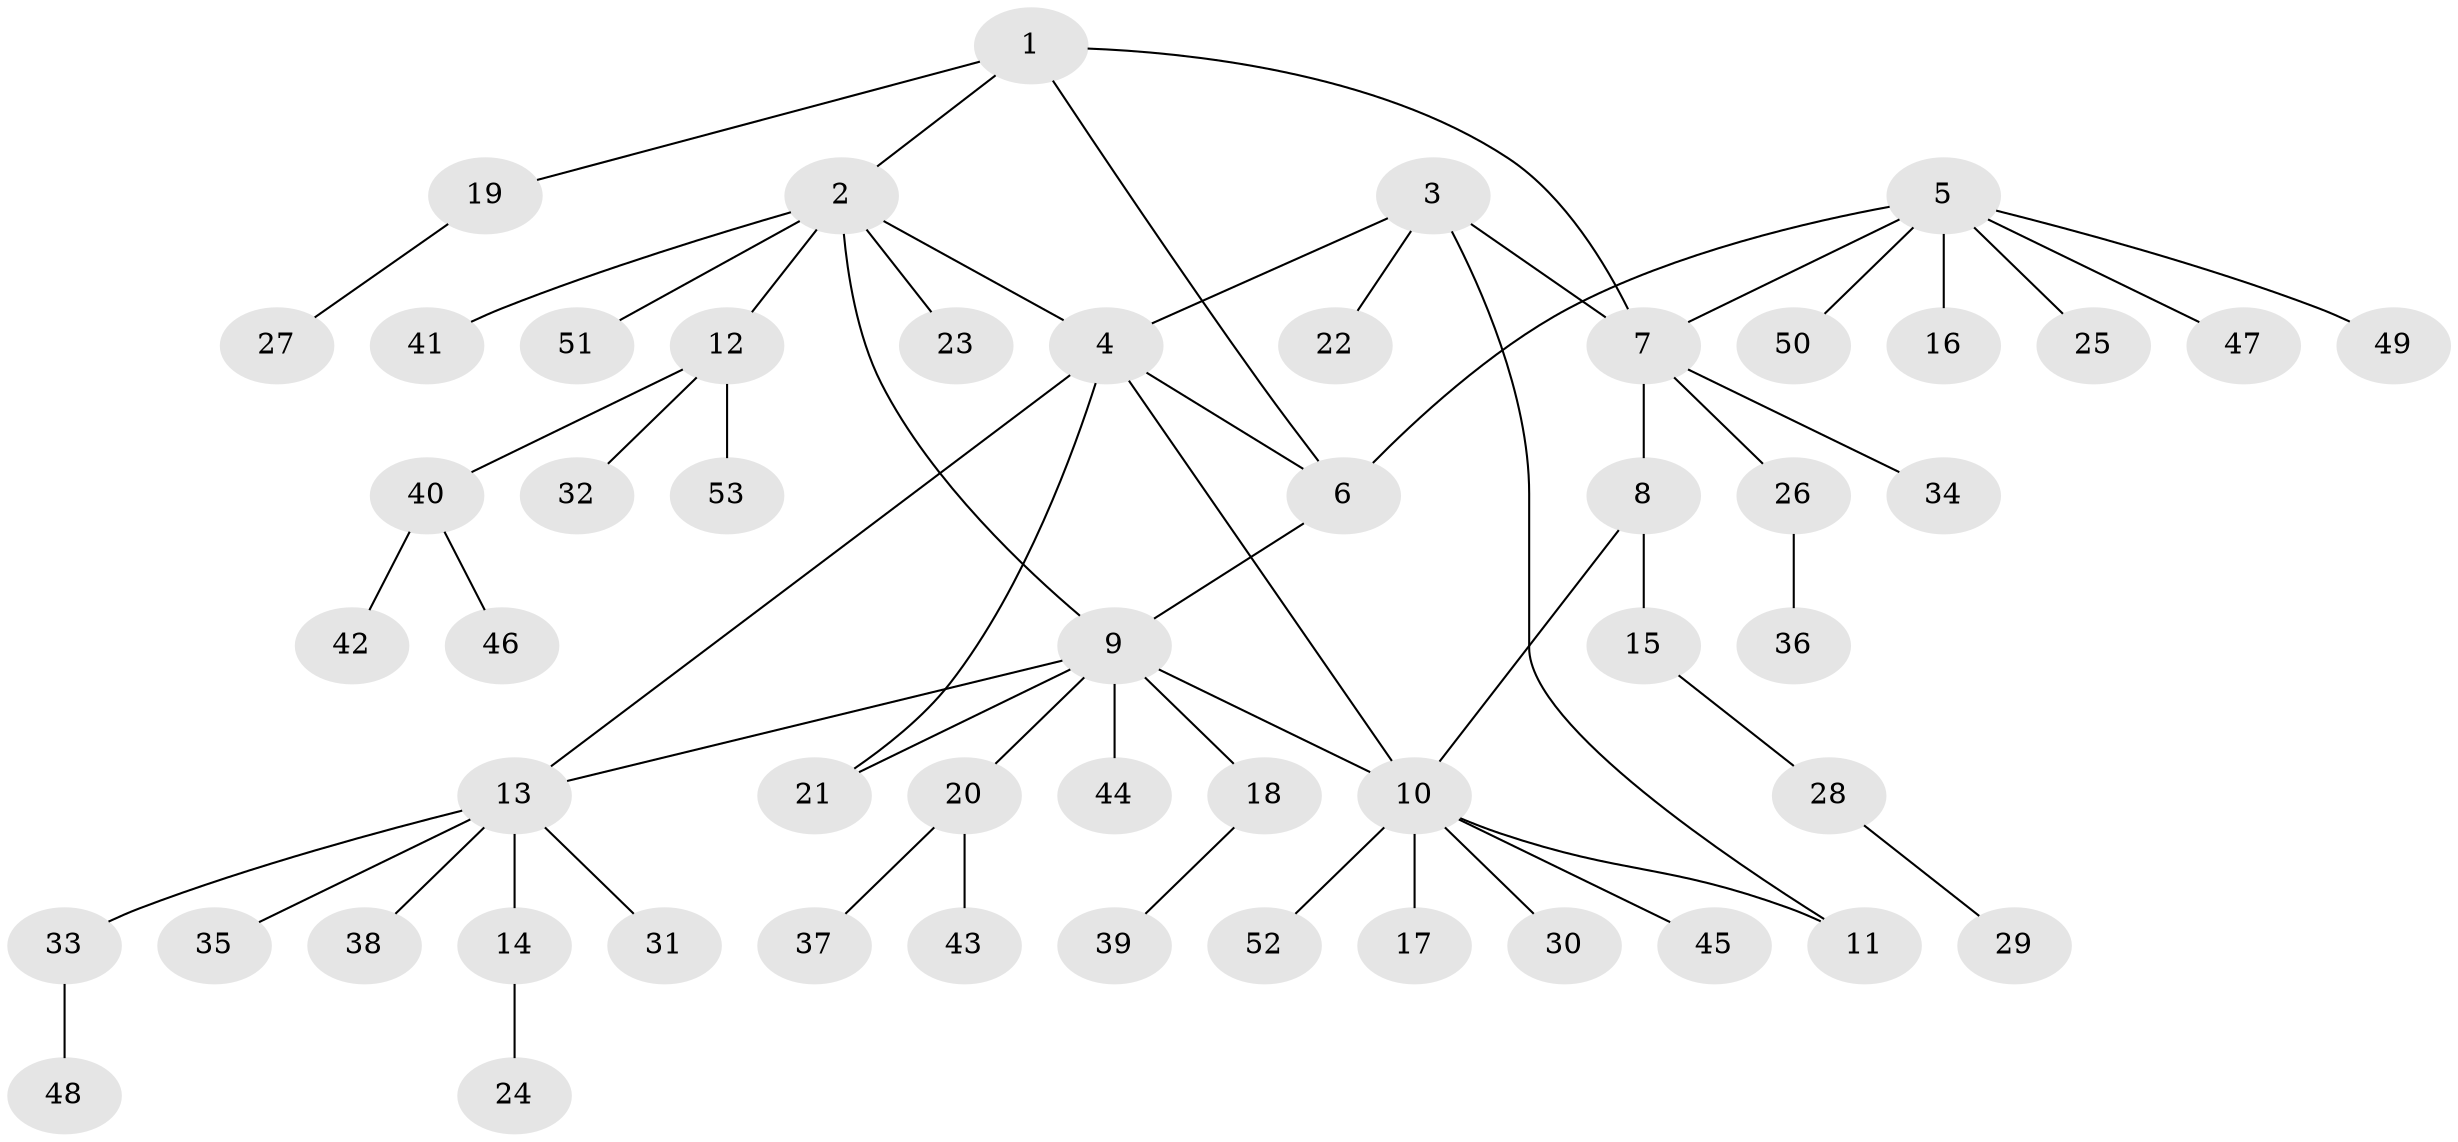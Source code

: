 // Generated by graph-tools (version 1.1) at 2025/55/03/09/25 04:55:49]
// undirected, 53 vertices, 61 edges
graph export_dot {
graph [start="1"]
  node [color=gray90,style=filled];
  1;
  2;
  3;
  4;
  5;
  6;
  7;
  8;
  9;
  10;
  11;
  12;
  13;
  14;
  15;
  16;
  17;
  18;
  19;
  20;
  21;
  22;
  23;
  24;
  25;
  26;
  27;
  28;
  29;
  30;
  31;
  32;
  33;
  34;
  35;
  36;
  37;
  38;
  39;
  40;
  41;
  42;
  43;
  44;
  45;
  46;
  47;
  48;
  49;
  50;
  51;
  52;
  53;
  1 -- 2;
  1 -- 6;
  1 -- 7;
  1 -- 19;
  2 -- 4;
  2 -- 9;
  2 -- 12;
  2 -- 23;
  2 -- 41;
  2 -- 51;
  3 -- 4;
  3 -- 7;
  3 -- 11;
  3 -- 22;
  4 -- 6;
  4 -- 10;
  4 -- 13;
  4 -- 21;
  5 -- 6;
  5 -- 7;
  5 -- 16;
  5 -- 25;
  5 -- 47;
  5 -- 49;
  5 -- 50;
  6 -- 9;
  7 -- 8;
  7 -- 26;
  7 -- 34;
  8 -- 10;
  8 -- 15;
  9 -- 10;
  9 -- 13;
  9 -- 18;
  9 -- 20;
  9 -- 21;
  9 -- 44;
  10 -- 11;
  10 -- 17;
  10 -- 30;
  10 -- 45;
  10 -- 52;
  12 -- 32;
  12 -- 40;
  12 -- 53;
  13 -- 14;
  13 -- 31;
  13 -- 33;
  13 -- 35;
  13 -- 38;
  14 -- 24;
  15 -- 28;
  18 -- 39;
  19 -- 27;
  20 -- 37;
  20 -- 43;
  26 -- 36;
  28 -- 29;
  33 -- 48;
  40 -- 42;
  40 -- 46;
}
